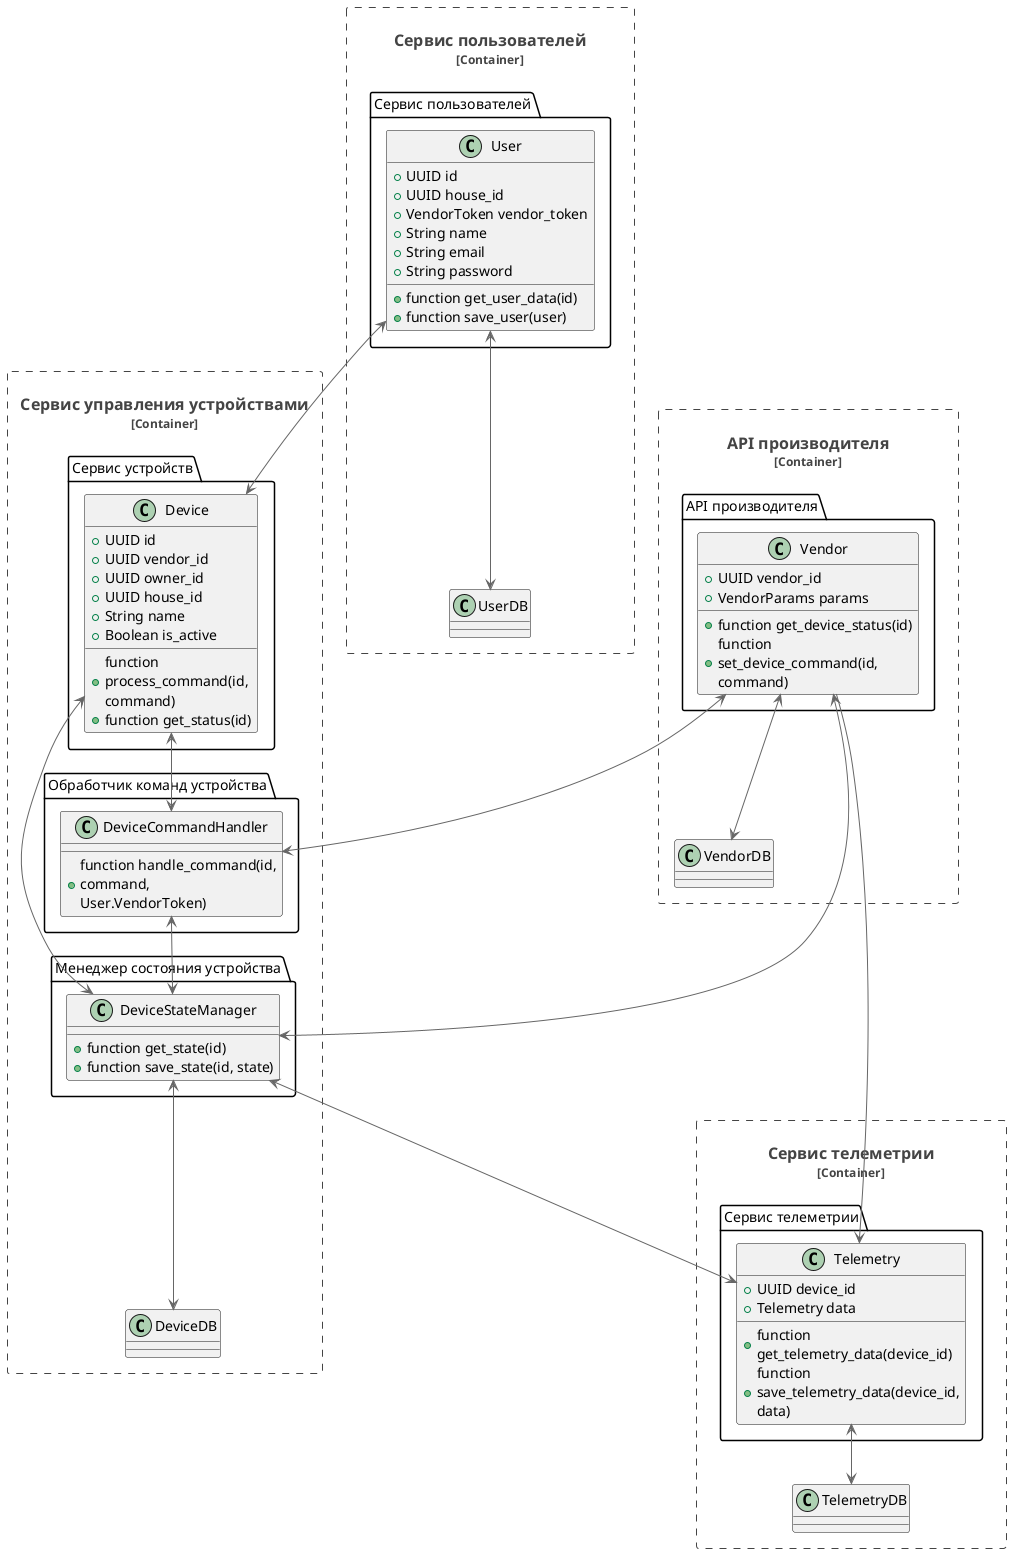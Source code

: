 @startuml
  !include <C4/C4_Component.puml>

Container_Boundary(DeviceService, "Сервис управления устройствами") {
    package "Сервис устройств" {
        class Device {
            +UUID id
            +UUID vendor_id
            +UUID owner_id
            +UUID house_id
            +String name
            +Boolean is_active
            +function process_command(id, command)
            +function get_status(id)
        }
    }
    package "Обработчик команд устройства" {
        class DeviceCommandHandler {
            +function handle_command(id, command, User.VendorToken)
        }
    }
    package "Менеджер состояния устройства" {
        class DeviceStateManager {
            +function get_state(id)
            +function save_state(id, state)
        }
    }
    Device <--> DeviceCommandHandler
    Device <--> DeviceStateManager
    DeviceCommandHandler <--> DeviceStateManager
    DeviceStateManager <--> DeviceDB
}

Container_Boundary(TelemetryService, "Сервис телеметрии") {
    package "Сервис телеметрии" {
        class Telemetry {
            +UUID device_id
            +Telemetry data
            +function get_telemetry_data(device_id)
            +function save_telemetry_data(device_id, data)
        }
    }
    DeviceStateManager <--> Telemetry
    Telemetry <--> TelemetryDB
}

Container_Boundary(UserService, "Сервис пользователей") {
    package "Сервис пользователей" {
        class User {
            +UUID id
            +UUID house_id
            +VendorToken vendor_token
            +String name
            +String email
            +String password
            +function get_user_data(id)
            +function save_user(user)
        }
    }
    User <--> Device
    User <--> UserDB
}

Container_Boundary(VendorAPI, "API производителя") {
    package "API производителя" {
        class Vendor {
            +UUID vendor_id
            +VendorParams params
            +function get_device_status(id)
            +function set_device_command(id, command)
        }
    }
    Vendor <--> DeviceCommandHandler
    Vendor <--> DeviceStateManager
    Vendor --> Telemetry
    Vendor <--> VendorDB
}

@enduml
